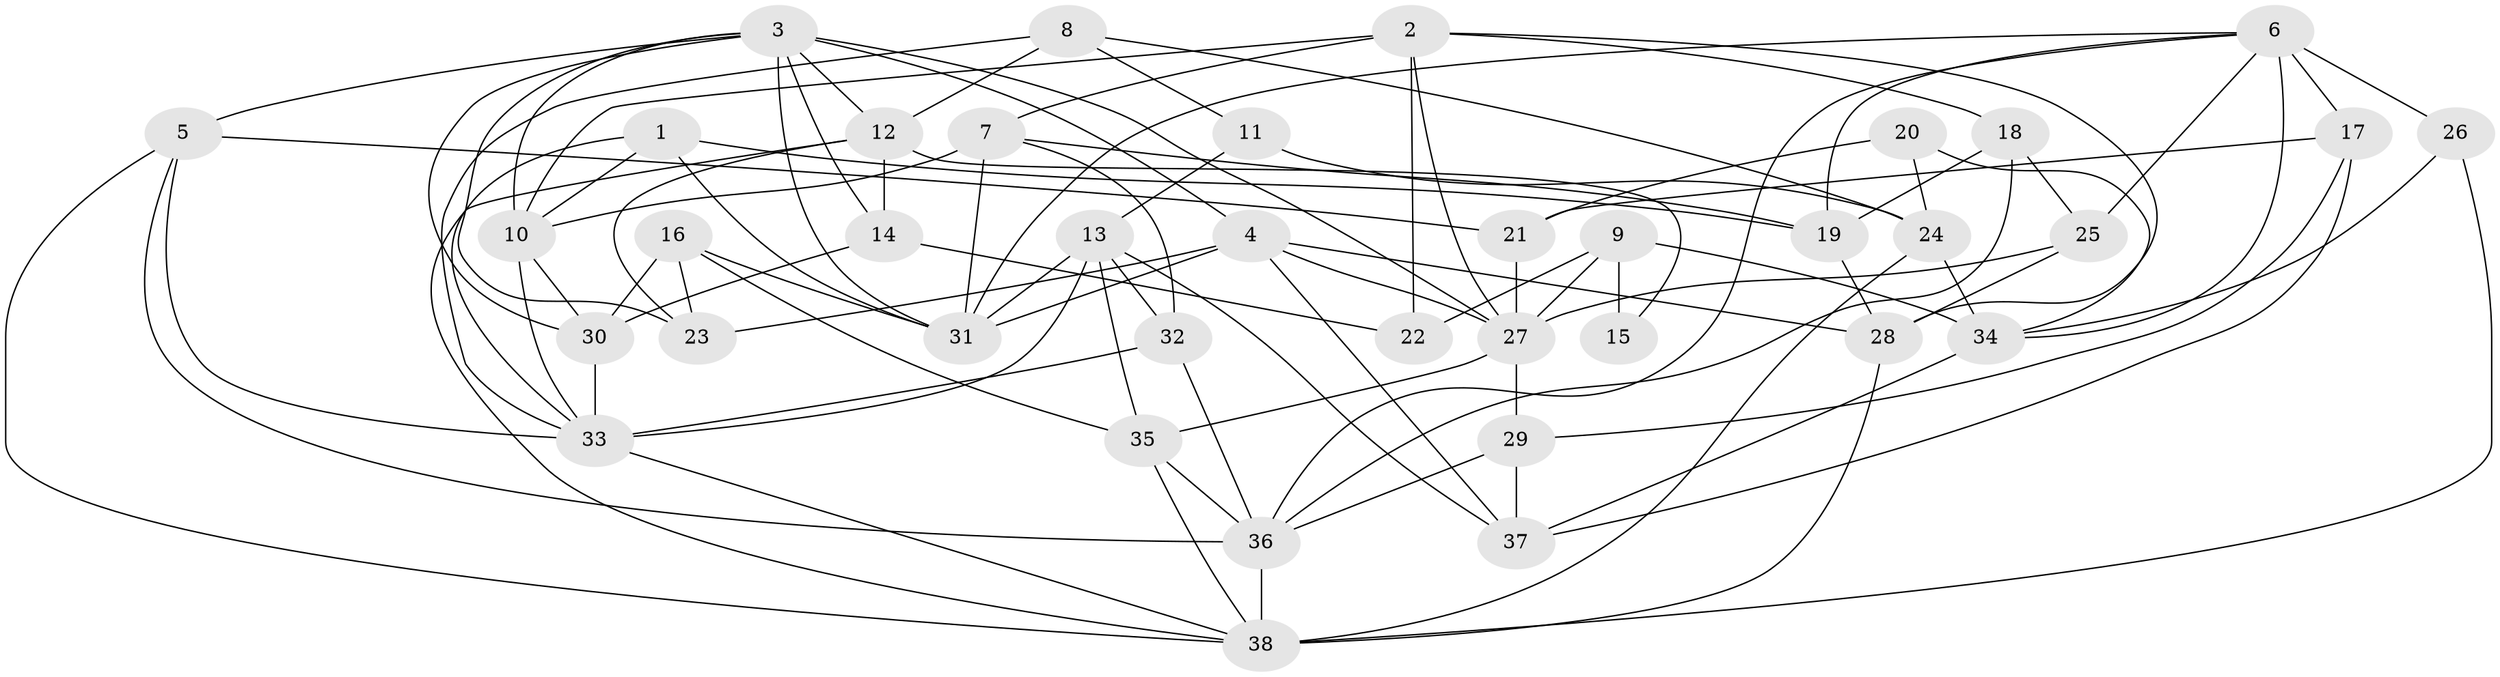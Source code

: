 // original degree distribution, {3: 0.27631578947368424, 5: 0.15789473684210525, 6: 0.10526315789473684, 4: 0.2894736842105263, 2: 0.13157894736842105, 7: 0.013157894736842105, 9: 0.02631578947368421}
// Generated by graph-tools (version 1.1) at 2025/02/03/09/25 03:02:14]
// undirected, 38 vertices, 96 edges
graph export_dot {
graph [start="1"]
  node [color=gray90,style=filled];
  1;
  2;
  3;
  4;
  5;
  6;
  7;
  8;
  9;
  10;
  11;
  12;
  13;
  14;
  15;
  16;
  17;
  18;
  19;
  20;
  21;
  22;
  23;
  24;
  25;
  26;
  27;
  28;
  29;
  30;
  31;
  32;
  33;
  34;
  35;
  36;
  37;
  38;
  1 -- 10 [weight=1.0];
  1 -- 19 [weight=1.0];
  1 -- 31 [weight=1.0];
  1 -- 33 [weight=1.0];
  2 -- 7 [weight=1.0];
  2 -- 10 [weight=1.0];
  2 -- 18 [weight=1.0];
  2 -- 22 [weight=1.0];
  2 -- 27 [weight=1.0];
  2 -- 28 [weight=1.0];
  3 -- 4 [weight=2.0];
  3 -- 5 [weight=1.0];
  3 -- 10 [weight=1.0];
  3 -- 12 [weight=1.0];
  3 -- 14 [weight=1.0];
  3 -- 23 [weight=1.0];
  3 -- 27 [weight=1.0];
  3 -- 30 [weight=1.0];
  3 -- 31 [weight=1.0];
  4 -- 23 [weight=1.0];
  4 -- 27 [weight=2.0];
  4 -- 28 [weight=1.0];
  4 -- 31 [weight=1.0];
  4 -- 37 [weight=1.0];
  5 -- 21 [weight=2.0];
  5 -- 33 [weight=1.0];
  5 -- 36 [weight=1.0];
  5 -- 38 [weight=1.0];
  6 -- 17 [weight=2.0];
  6 -- 19 [weight=1.0];
  6 -- 25 [weight=1.0];
  6 -- 26 [weight=2.0];
  6 -- 31 [weight=1.0];
  6 -- 34 [weight=1.0];
  6 -- 36 [weight=1.0];
  7 -- 10 [weight=1.0];
  7 -- 19 [weight=1.0];
  7 -- 31 [weight=1.0];
  7 -- 32 [weight=1.0];
  8 -- 11 [weight=1.0];
  8 -- 12 [weight=1.0];
  8 -- 24 [weight=1.0];
  8 -- 33 [weight=1.0];
  9 -- 15 [weight=1.0];
  9 -- 22 [weight=1.0];
  9 -- 27 [weight=1.0];
  9 -- 34 [weight=3.0];
  10 -- 30 [weight=1.0];
  10 -- 33 [weight=1.0];
  11 -- 13 [weight=2.0];
  11 -- 24 [weight=1.0];
  12 -- 14 [weight=1.0];
  12 -- 15 [weight=1.0];
  12 -- 23 [weight=1.0];
  12 -- 38 [weight=1.0];
  13 -- 31 [weight=1.0];
  13 -- 32 [weight=1.0];
  13 -- 33 [weight=1.0];
  13 -- 35 [weight=1.0];
  13 -- 37 [weight=1.0];
  14 -- 22 [weight=1.0];
  14 -- 30 [weight=2.0];
  16 -- 23 [weight=1.0];
  16 -- 30 [weight=1.0];
  16 -- 31 [weight=1.0];
  16 -- 35 [weight=1.0];
  17 -- 21 [weight=1.0];
  17 -- 29 [weight=1.0];
  17 -- 37 [weight=1.0];
  18 -- 19 [weight=1.0];
  18 -- 25 [weight=1.0];
  18 -- 36 [weight=1.0];
  19 -- 28 [weight=1.0];
  20 -- 21 [weight=1.0];
  20 -- 24 [weight=1.0];
  20 -- 34 [weight=1.0];
  21 -- 27 [weight=2.0];
  24 -- 34 [weight=1.0];
  24 -- 38 [weight=2.0];
  25 -- 27 [weight=1.0];
  25 -- 28 [weight=1.0];
  26 -- 34 [weight=1.0];
  26 -- 38 [weight=1.0];
  27 -- 29 [weight=2.0];
  27 -- 35 [weight=1.0];
  28 -- 38 [weight=1.0];
  29 -- 36 [weight=1.0];
  29 -- 37 [weight=1.0];
  30 -- 33 [weight=1.0];
  32 -- 33 [weight=2.0];
  32 -- 36 [weight=1.0];
  33 -- 38 [weight=1.0];
  34 -- 37 [weight=1.0];
  35 -- 36 [weight=1.0];
  35 -- 38 [weight=1.0];
  36 -- 38 [weight=2.0];
}

